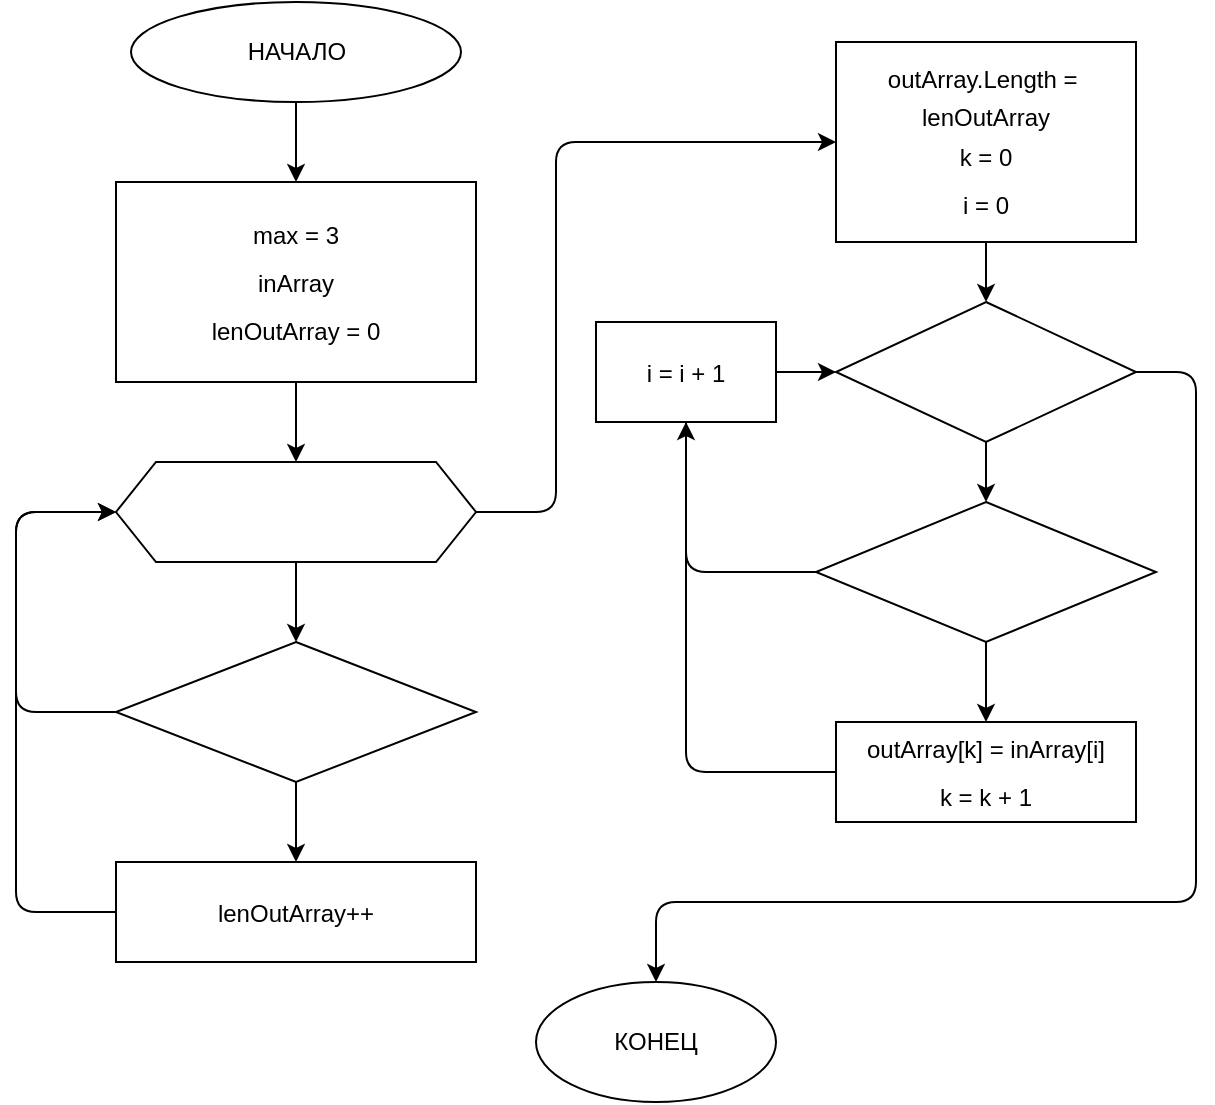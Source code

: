 <mxfile>
    <diagram id="bwbELlW1ZrGKVI_pqkDA" name="Страница 1">
        <mxGraphModel dx="676" dy="662" grid="1" gridSize="10" guides="1" tooltips="1" connect="1" arrows="1" fold="1" page="1" pageScale="1" pageWidth="827" pageHeight="1169" math="0" shadow="0">
            <root>
                <mxCell id="0"/>
                <mxCell id="1" parent="0"/>
                <mxCell id="7" style="edgeStyle=none;html=1;entryX=0.5;entryY=0;entryDx=0;entryDy=0;" edge="1" parent="1" source="2" target="4">
                    <mxGeometry relative="1" as="geometry"/>
                </mxCell>
                <mxCell id="2" value="НАЧАЛО" style="ellipse;whiteSpace=wrap;html=1;" vertex="1" parent="1">
                    <mxGeometry x="67.5" y="20" width="165" height="50" as="geometry"/>
                </mxCell>
                <mxCell id="3" value="КОНЕЦ" style="ellipse;whiteSpace=wrap;html=1;" vertex="1" parent="1">
                    <mxGeometry x="270" y="510" width="120" height="60" as="geometry"/>
                </mxCell>
                <mxCell id="15" style="edgeStyle=none;html=1;entryX=0.5;entryY=0;entryDx=0;entryDy=0;fontSize=12;fontColor=#FFFFFF;" edge="1" parent="1" source="4" target="8">
                    <mxGeometry relative="1" as="geometry"/>
                </mxCell>
                <mxCell id="4" value="&lt;div style=&quot;line-height: 24px&quot;&gt;max = 3&lt;/div&gt;&lt;div style=&quot;line-height: 24px&quot;&gt;&lt;div style=&quot;line-height: 24px&quot;&gt;inArray&lt;/div&gt;&lt;div style=&quot;line-height: 24px&quot;&gt;&lt;div style=&quot;line-height: 24px&quot;&gt;lenOutArray = 0&lt;/div&gt;&lt;/div&gt;&lt;/div&gt;" style="rounded=0;whiteSpace=wrap;html=1;" vertex="1" parent="1">
                    <mxGeometry x="60" y="110" width="180" height="100" as="geometry"/>
                </mxCell>
                <mxCell id="11" style="edgeStyle=none;html=1;entryX=0.5;entryY=0;entryDx=0;entryDy=0;fontSize=12;fontColor=#FFFFFF;" edge="1" parent="1" source="8" target="9">
                    <mxGeometry relative="1" as="geometry"/>
                </mxCell>
                <mxCell id="23" style="edgeStyle=none;html=1;entryX=0;entryY=0.5;entryDx=0;entryDy=0;fontSize=12;fontColor=#FFFFFF;exitX=1;exitY=0.5;exitDx=0;exitDy=0;" edge="1" parent="1" source="8" target="22">
                    <mxGeometry relative="1" as="geometry">
                        <Array as="points">
                            <mxPoint x="280" y="275"/>
                            <mxPoint x="280" y="90"/>
                        </Array>
                    </mxGeometry>
                </mxCell>
                <mxCell id="8" value="для каждого&amp;nbsp; из&amp;nbsp; inArray" style="shape=hexagon;perimeter=hexagonPerimeter2;whiteSpace=wrap;html=1;fixedSize=1;fontSize=12;fontColor=#FFFFFF;" vertex="1" parent="1">
                    <mxGeometry x="60" y="250" width="180" height="50" as="geometry"/>
                </mxCell>
                <mxCell id="13" style="edgeStyle=none;html=1;entryX=0;entryY=0.5;entryDx=0;entryDy=0;fontSize=12;fontColor=#FFFFFF;exitX=0;exitY=0.5;exitDx=0;exitDy=0;" edge="1" parent="1" source="9" target="8">
                    <mxGeometry relative="1" as="geometry">
                        <Array as="points">
                            <mxPoint x="10" y="375"/>
                            <mxPoint x="10" y="275"/>
                        </Array>
                    </mxGeometry>
                </mxCell>
                <mxCell id="17" style="edgeStyle=none;html=1;entryX=0.5;entryY=0;entryDx=0;entryDy=0;fontSize=12;fontColor=#FFFFFF;" edge="1" parent="1" source="9" target="16">
                    <mxGeometry relative="1" as="geometry"/>
                </mxCell>
                <mxCell id="9" value="inArray[] &amp;lt;=&amp;nbsp;&amp;nbsp;max" style="rhombus;whiteSpace=wrap;html=1;fontSize=12;fontColor=#FFFFFF;" vertex="1" parent="1">
                    <mxGeometry x="60" y="340" width="180" height="70" as="geometry"/>
                </mxCell>
                <mxCell id="18" style="edgeStyle=none;html=1;entryX=0;entryY=0.5;entryDx=0;entryDy=0;fontSize=12;fontColor=#FFFFFF;" edge="1" parent="1" source="16" target="8">
                    <mxGeometry relative="1" as="geometry">
                        <Array as="points">
                            <mxPoint x="10" y="475"/>
                            <mxPoint x="10" y="275"/>
                        </Array>
                    </mxGeometry>
                </mxCell>
                <mxCell id="16" value="&lt;div style=&quot;line-height: 24px&quot;&gt;lenOutArray++&lt;br&gt;&lt;/div&gt;" style="rounded=0;whiteSpace=wrap;html=1;" vertex="1" parent="1">
                    <mxGeometry x="60" y="450" width="180" height="50" as="geometry"/>
                </mxCell>
                <mxCell id="19" value="да" style="text;strokeColor=none;fillColor=none;align=left;verticalAlign=middle;spacingLeft=4;spacingRight=4;overflow=hidden;points=[[0,0.5],[1,0.5]];portConstraint=eastwest;rotatable=0;fontSize=12;fontColor=#FFFFFF;" vertex="1" parent="1">
                    <mxGeometry x="120" y="410" width="30" height="20" as="geometry"/>
                </mxCell>
                <mxCell id="21" value="нет" style="text;strokeColor=none;fillColor=none;align=left;verticalAlign=middle;spacingLeft=4;spacingRight=4;overflow=hidden;points=[[0,0.5],[1,0.5]];portConstraint=eastwest;rotatable=0;fontSize=12;fontColor=#FFFFFF;" vertex="1" parent="1">
                    <mxGeometry x="40" y="380" width="30" height="20" as="geometry"/>
                </mxCell>
                <mxCell id="25" style="edgeStyle=none;html=1;entryX=0.5;entryY=0;entryDx=0;entryDy=0;fontSize=12;fontColor=#FAFAFA;" edge="1" parent="1" source="22" target="24">
                    <mxGeometry relative="1" as="geometry"/>
                </mxCell>
                <mxCell id="22" value="&lt;div style=&quot;line-height: 24px&quot;&gt;outArray.Length =&amp;nbsp;&lt;/div&gt;lenOutArray&lt;br&gt;&lt;div style=&quot;line-height: 24px&quot;&gt;k = 0&lt;/div&gt;&lt;div style=&quot;line-height: 24px&quot;&gt;&lt;div style=&quot;line-height: 24px&quot;&gt;i = 0&lt;/div&gt;&lt;/div&gt;" style="rounded=0;whiteSpace=wrap;html=1;" vertex="1" parent="1">
                    <mxGeometry x="420" y="40" width="150" height="100" as="geometry"/>
                </mxCell>
                <mxCell id="29" style="edgeStyle=none;html=1;entryX=0.5;entryY=0;entryDx=0;entryDy=0;fontSize=12;fontColor=#FAFAFA;" edge="1" parent="1" source="24" target="28">
                    <mxGeometry relative="1" as="geometry"/>
                </mxCell>
                <mxCell id="37" style="edgeStyle=none;html=1;fontSize=12;fontColor=#FAFAFA;entryX=0.5;entryY=0;entryDx=0;entryDy=0;exitX=1;exitY=0.5;exitDx=0;exitDy=0;" edge="1" parent="1" source="24" target="3">
                    <mxGeometry relative="1" as="geometry">
                        <mxPoint x="620" y="205" as="targetPoint"/>
                        <Array as="points">
                            <mxPoint x="600" y="205"/>
                            <mxPoint x="600" y="470"/>
                            <mxPoint x="330" y="470"/>
                        </Array>
                    </mxGeometry>
                </mxCell>
                <mxCell id="24" value="&lt;div style=&quot;line-height: 24px&quot;&gt;i &amp;lt; inArray.Length&lt;/div&gt;" style="rhombus;whiteSpace=wrap;html=1;fontSize=12;fontColor=#FFFFFF;" vertex="1" parent="1">
                    <mxGeometry x="420" y="170" width="150" height="70" as="geometry"/>
                </mxCell>
                <mxCell id="26" value="нет" style="text;strokeColor=none;fillColor=none;align=left;verticalAlign=middle;spacingLeft=4;spacingRight=4;overflow=hidden;points=[[0,0.5],[1,0.5]];portConstraint=eastwest;rotatable=0;fontSize=12;fontColor=#FFFFFF;" vertex="1" parent="1">
                    <mxGeometry x="570" y="180" width="30" height="20" as="geometry"/>
                </mxCell>
                <mxCell id="27" value="да" style="text;strokeColor=none;fillColor=none;align=left;verticalAlign=middle;spacingLeft=4;spacingRight=4;overflow=hidden;points=[[0,0.5],[1,0.5]];portConstraint=eastwest;rotatable=0;fontSize=12;fontColor=#FFFFFF;" vertex="1" parent="1">
                    <mxGeometry x="460" y="240" width="30" height="20" as="geometry"/>
                </mxCell>
                <mxCell id="31" style="edgeStyle=none;html=1;entryX=0.5;entryY=0;entryDx=0;entryDy=0;fontSize=12;fontColor=#FAFAFA;" edge="1" parent="1" source="28" target="30">
                    <mxGeometry relative="1" as="geometry"/>
                </mxCell>
                <mxCell id="35" style="edgeStyle=none;html=1;fontSize=12;fontColor=#FAFAFA;exitX=0;exitY=0.5;exitDx=0;exitDy=0;entryX=0.5;entryY=1;entryDx=0;entryDy=0;" edge="1" parent="1" source="28" target="38">
                    <mxGeometry relative="1" as="geometry">
                        <mxPoint x="410" y="210" as="targetPoint"/>
                        <Array as="points">
                            <mxPoint x="345" y="305"/>
                        </Array>
                    </mxGeometry>
                </mxCell>
                <mxCell id="28" value="&lt;div style=&quot;line-height: 24px&quot;&gt;&lt;div style=&quot;line-height: 24px&quot;&gt;inArray[i].Length &amp;lt;= max&lt;/div&gt;&lt;/div&gt;" style="rhombus;whiteSpace=wrap;html=1;fontSize=12;fontColor=#FFFFFF;" vertex="1" parent="1">
                    <mxGeometry x="410" y="270" width="170" height="70" as="geometry"/>
                </mxCell>
                <mxCell id="34" style="edgeStyle=none;html=1;entryX=0;entryY=0.5;entryDx=0;entryDy=0;fontSize=12;fontColor=#FAFAFA;exitX=1;exitY=0.5;exitDx=0;exitDy=0;startArrow=none;" edge="1" parent="1" source="38" target="24">
                    <mxGeometry relative="1" as="geometry">
                        <Array as="points">
                            <mxPoint x="350" y="205"/>
                        </Array>
                    </mxGeometry>
                </mxCell>
                <mxCell id="30" value="&lt;div style=&quot;line-height: 24px&quot;&gt;&lt;div style=&quot;line-height: 24px&quot;&gt;outArray[k] = inArray[i]&lt;/div&gt;&lt;div style=&quot;line-height: 24px&quot;&gt;k = k + 1&lt;br&gt;&lt;/div&gt;&lt;/div&gt;" style="rounded=0;whiteSpace=wrap;html=1;" vertex="1" parent="1">
                    <mxGeometry x="420" y="380" width="150" height="50" as="geometry"/>
                </mxCell>
                <mxCell id="32" value="да" style="text;strokeColor=none;fillColor=none;align=left;verticalAlign=middle;spacingLeft=4;spacingRight=4;overflow=hidden;points=[[0,0.5],[1,0.5]];portConstraint=eastwest;rotatable=0;fontSize=12;fontColor=#FFFFFF;" vertex="1" parent="1">
                    <mxGeometry x="460" y="340" width="30" height="20" as="geometry"/>
                </mxCell>
                <mxCell id="36" value="нет" style="text;strokeColor=none;fillColor=none;align=left;verticalAlign=middle;spacingLeft=4;spacingRight=4;overflow=hidden;points=[[0,0.5],[1,0.5]];portConstraint=eastwest;rotatable=0;fontSize=12;fontColor=#FFFFFF;" vertex="1" parent="1">
                    <mxGeometry x="400" y="310" width="30" height="20" as="geometry"/>
                </mxCell>
                <mxCell id="38" value="&lt;div style=&quot;line-height: 24px&quot;&gt;&lt;div style=&quot;line-height: 24px&quot;&gt;&lt;span&gt;i = i + 1&lt;/span&gt;&lt;br&gt;&lt;/div&gt;&lt;/div&gt;" style="rounded=0;whiteSpace=wrap;html=1;" vertex="1" parent="1">
                    <mxGeometry x="300" y="180" width="90" height="50" as="geometry"/>
                </mxCell>
                <mxCell id="39" value="" style="edgeStyle=none;html=1;entryX=0.5;entryY=1;entryDx=0;entryDy=0;fontSize=12;fontColor=#FAFAFA;exitX=0;exitY=0.5;exitDx=0;exitDy=0;endArrow=none;" edge="1" parent="1" source="30" target="38">
                    <mxGeometry relative="1" as="geometry">
                        <mxPoint x="430" y="405" as="sourcePoint"/>
                        <mxPoint x="420" y="205" as="targetPoint"/>
                        <Array as="points">
                            <mxPoint x="345" y="405"/>
                        </Array>
                    </mxGeometry>
                </mxCell>
            </root>
        </mxGraphModel>
    </diagram>
</mxfile>